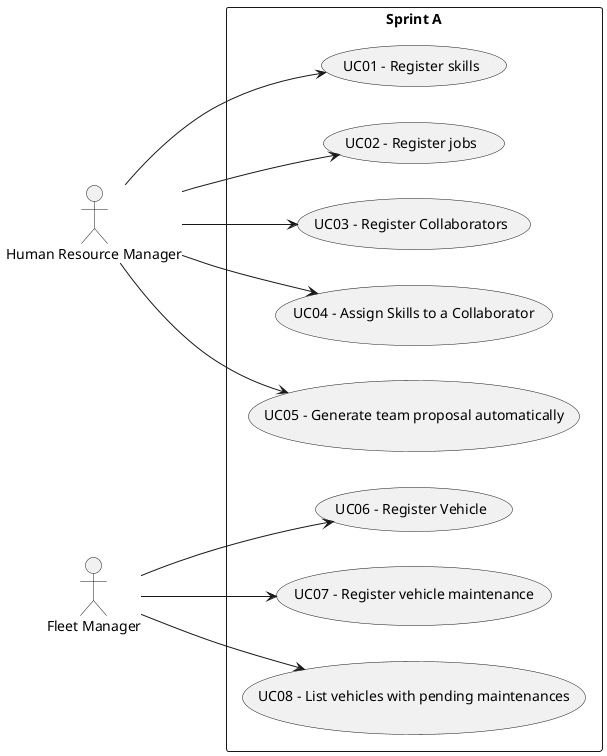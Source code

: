 @startuml

left to right direction
actor "Human Resource Manager" as HR
actor "Fleet Manager" as FM
rectangle "Sprint A" {
  usecase "UC01 - Register skills" as UC01
  usecase "UC02 - Register jobs" as UC02
  usecase "UC03 - Register Collaborators" as UC03
  usecase "UC04 - Assign Skills to a Collaborator" as UC04
  usecase "UC05 - Generate team proposal automatically" as UC05
  usecase "UC06 - Register Vehicle" as UC06
  usecase "UC07 - Register vehicle maintenance" as UC07
  usecase "UC08 - List vehicles with pending maintenances" as UC08
}

HR --> UC01
HR --> UC02
HR --> UC03
HR --> UC04
HR --> UC05
FM --> UC06
FM --> UC07
FM --> UC08

@enduml